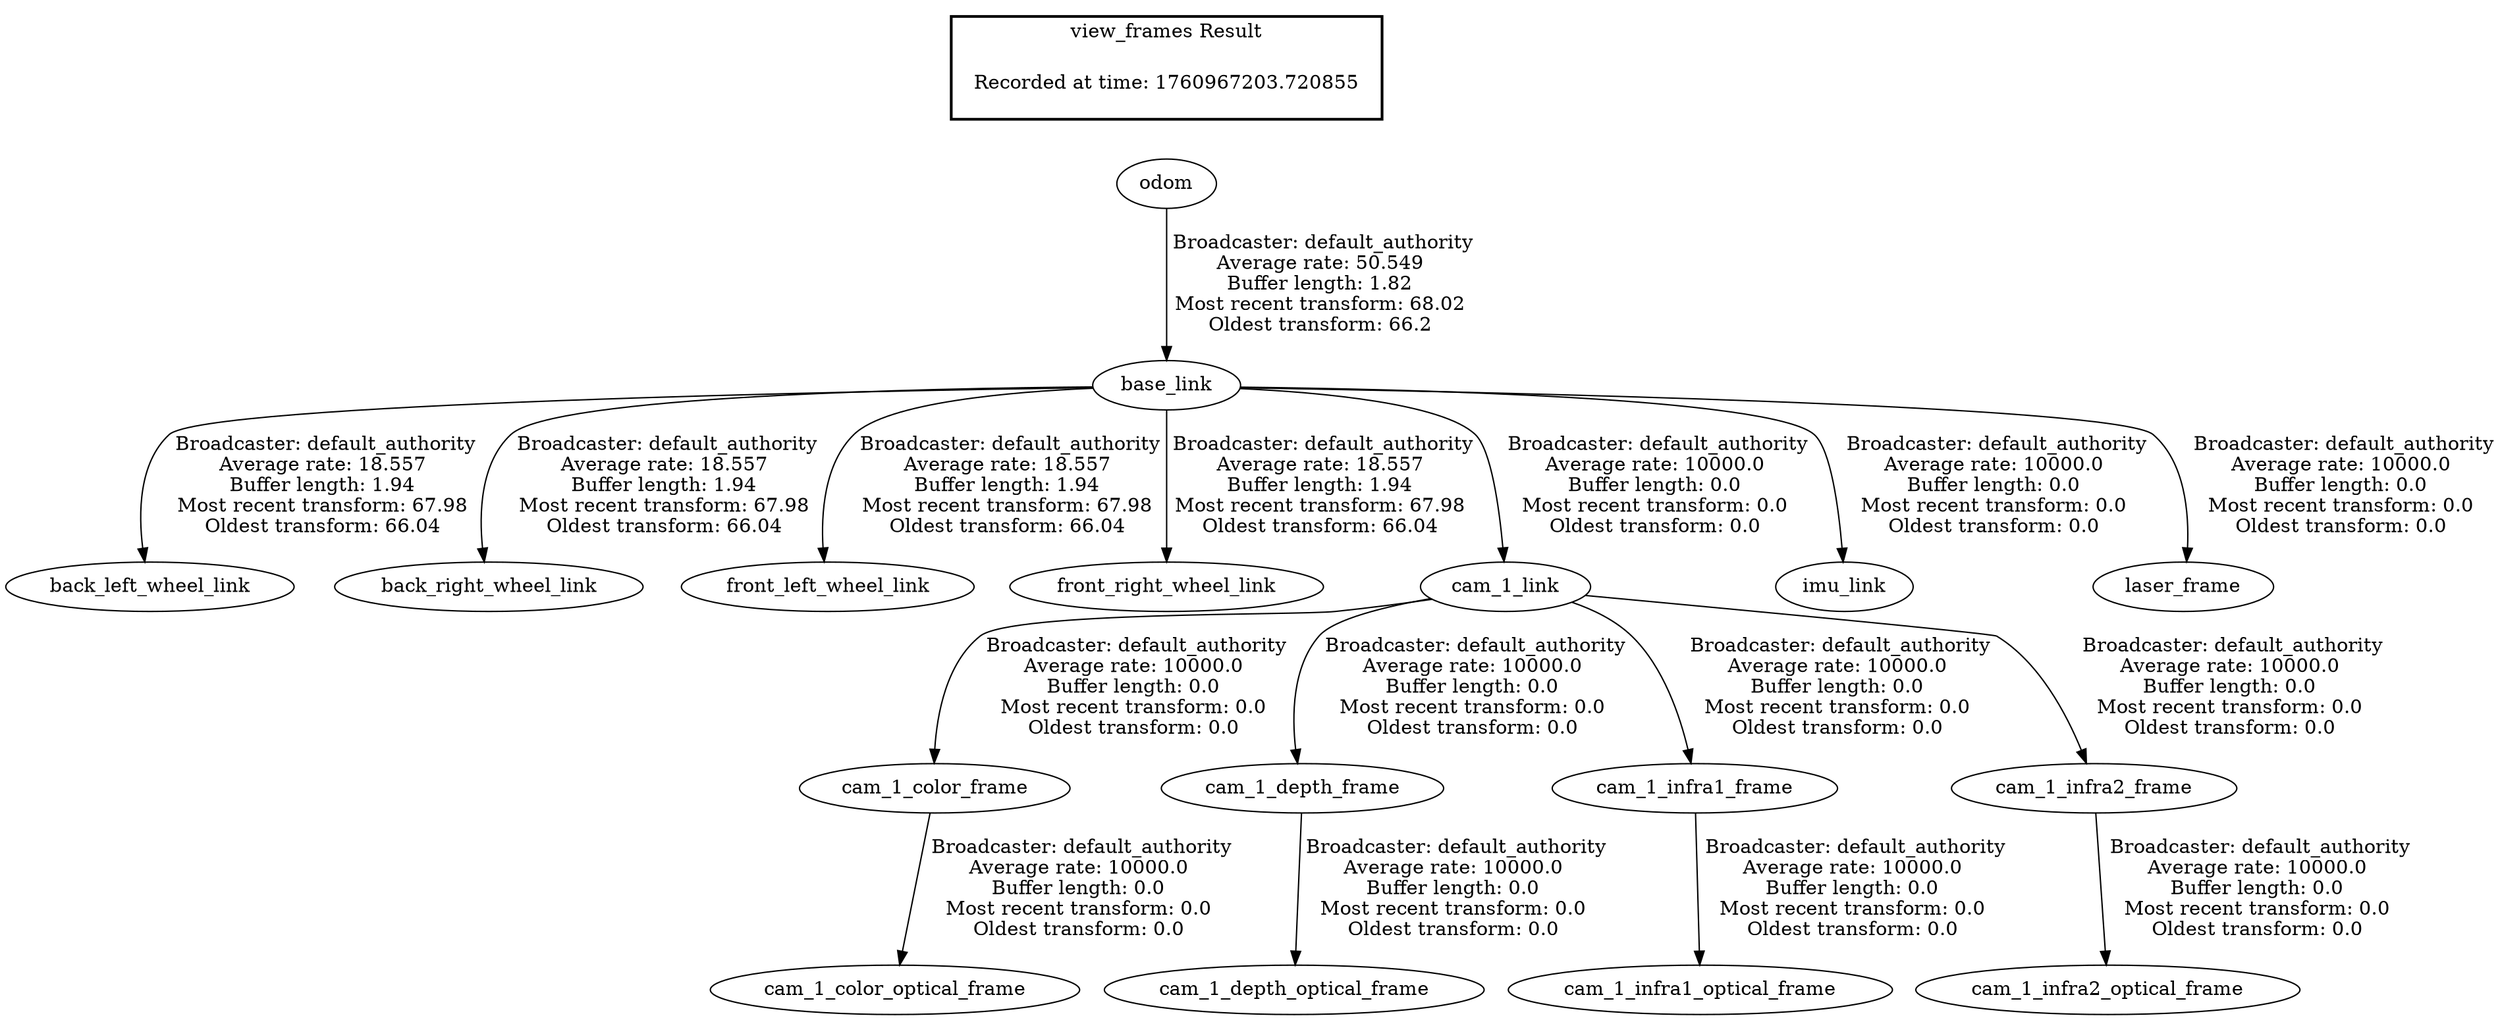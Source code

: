 digraph G {
"odom" -> "base_link"[label=" Broadcaster: default_authority\nAverage rate: 50.549\nBuffer length: 1.82\nMost recent transform: 68.02\nOldest transform: 66.2\n"];
"base_link" -> "back_left_wheel_link"[label=" Broadcaster: default_authority\nAverage rate: 18.557\nBuffer length: 1.94\nMost recent transform: 67.98\nOldest transform: 66.04\n"];
"base_link" -> "back_right_wheel_link"[label=" Broadcaster: default_authority\nAverage rate: 18.557\nBuffer length: 1.94\nMost recent transform: 67.98\nOldest transform: 66.04\n"];
"base_link" -> "front_left_wheel_link"[label=" Broadcaster: default_authority\nAverage rate: 18.557\nBuffer length: 1.94\nMost recent transform: 67.98\nOldest transform: 66.04\n"];
"base_link" -> "front_right_wheel_link"[label=" Broadcaster: default_authority\nAverage rate: 18.557\nBuffer length: 1.94\nMost recent transform: 67.98\nOldest transform: 66.04\n"];
"cam_1_link" -> "cam_1_color_frame"[label=" Broadcaster: default_authority\nAverage rate: 10000.0\nBuffer length: 0.0\nMost recent transform: 0.0\nOldest transform: 0.0\n"];
"base_link" -> "cam_1_link"[label=" Broadcaster: default_authority\nAverage rate: 10000.0\nBuffer length: 0.0\nMost recent transform: 0.0\nOldest transform: 0.0\n"];
"cam_1_color_frame" -> "cam_1_color_optical_frame"[label=" Broadcaster: default_authority\nAverage rate: 10000.0\nBuffer length: 0.0\nMost recent transform: 0.0\nOldest transform: 0.0\n"];
"cam_1_link" -> "cam_1_depth_frame"[label=" Broadcaster: default_authority\nAverage rate: 10000.0\nBuffer length: 0.0\nMost recent transform: 0.0\nOldest transform: 0.0\n"];
"cam_1_depth_frame" -> "cam_1_depth_optical_frame"[label=" Broadcaster: default_authority\nAverage rate: 10000.0\nBuffer length: 0.0\nMost recent transform: 0.0\nOldest transform: 0.0\n"];
"cam_1_link" -> "cam_1_infra1_frame"[label=" Broadcaster: default_authority\nAverage rate: 10000.0\nBuffer length: 0.0\nMost recent transform: 0.0\nOldest transform: 0.0\n"];
"cam_1_infra1_frame" -> "cam_1_infra1_optical_frame"[label=" Broadcaster: default_authority\nAverage rate: 10000.0\nBuffer length: 0.0\nMost recent transform: 0.0\nOldest transform: 0.0\n"];
"cam_1_link" -> "cam_1_infra2_frame"[label=" Broadcaster: default_authority\nAverage rate: 10000.0\nBuffer length: 0.0\nMost recent transform: 0.0\nOldest transform: 0.0\n"];
"cam_1_infra2_frame" -> "cam_1_infra2_optical_frame"[label=" Broadcaster: default_authority\nAverage rate: 10000.0\nBuffer length: 0.0\nMost recent transform: 0.0\nOldest transform: 0.0\n"];
"base_link" -> "imu_link"[label=" Broadcaster: default_authority\nAverage rate: 10000.0\nBuffer length: 0.0\nMost recent transform: 0.0\nOldest transform: 0.0\n"];
"base_link" -> "laser_frame"[label=" Broadcaster: default_authority\nAverage rate: 10000.0\nBuffer length: 0.0\nMost recent transform: 0.0\nOldest transform: 0.0\n"];
edge [style=invis];
 subgraph cluster_legend { style=bold; color=black; label ="view_frames Result";
"Recorded at time: 1760967203.720855"[ shape=plaintext ] ;
}->"odom";
}